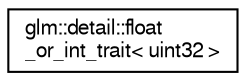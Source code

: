 digraph "Graphical Class Hierarchy"
{
  edge [fontname="FreeSans",fontsize="10",labelfontname="FreeSans",labelfontsize="10"];
  node [fontname="FreeSans",fontsize="10",shape=record];
  rankdir="LR";
  Node1 [label="glm::detail::float\l_or_int_trait\< uint32 \>",height=0.2,width=0.4,color="black", fillcolor="white", style="filled",URL="$da/dc0/structglm_1_1detail_1_1float__or__int__trait_3_01uint32_01_4.html"];
}
